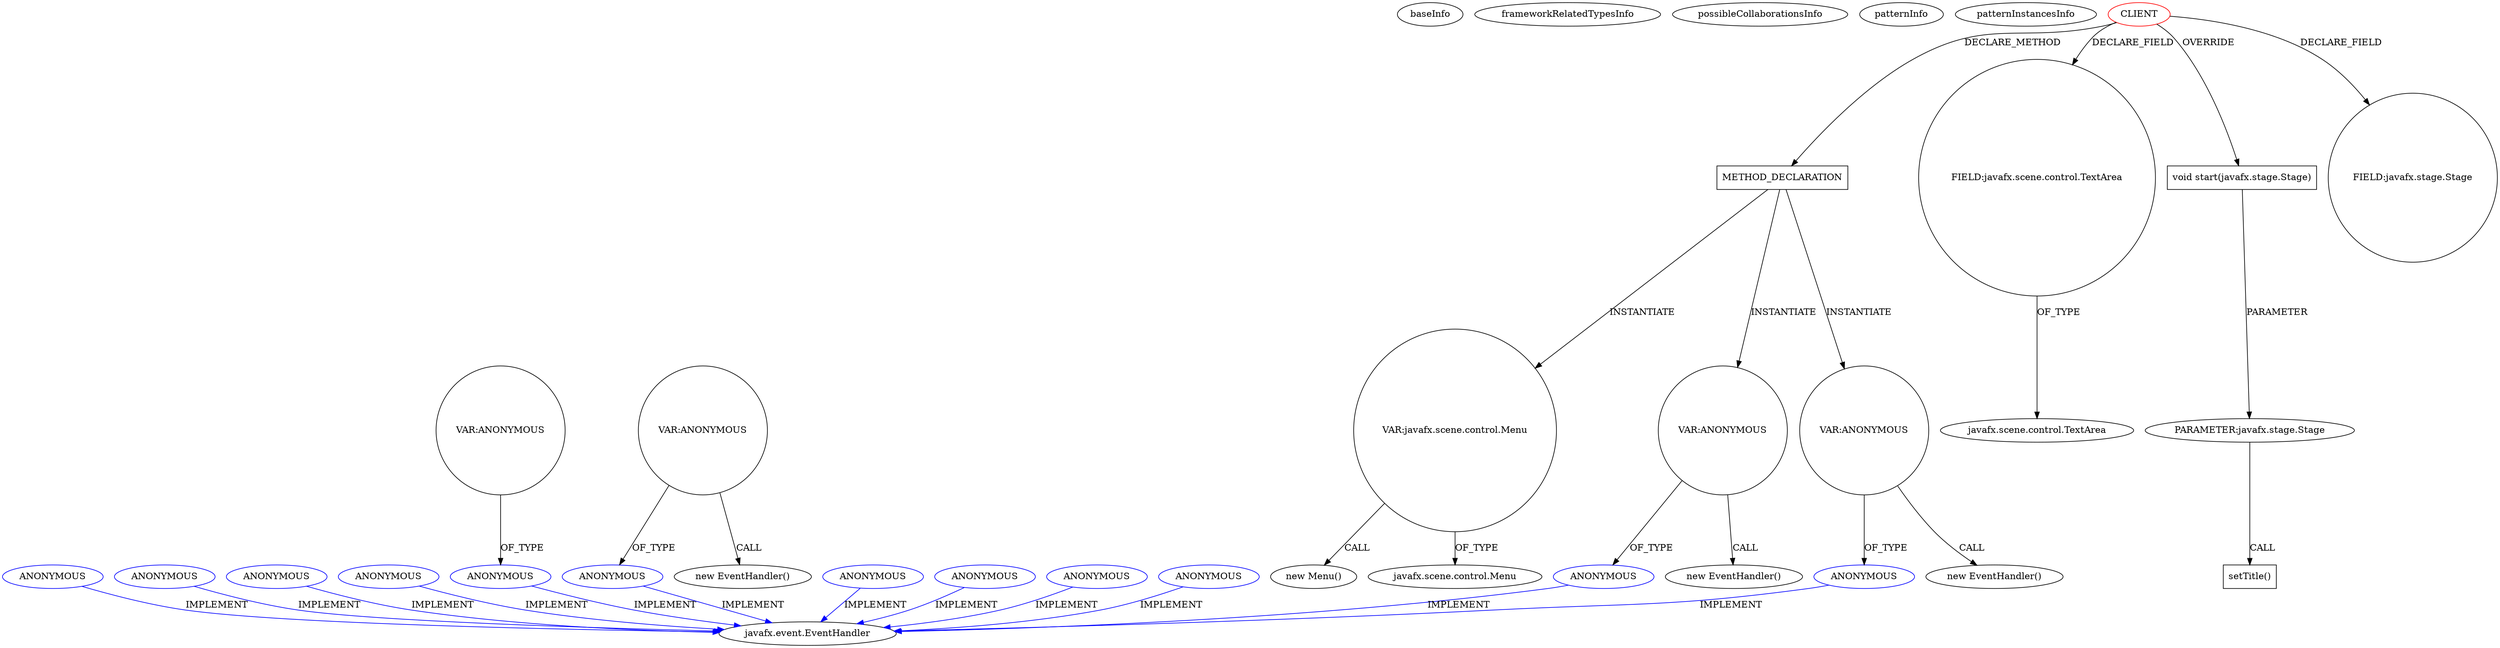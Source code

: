 digraph {
baseInfo[graphId=1820,category="pattern",isAnonymous=false,possibleRelation=false]
frameworkRelatedTypesInfo[]
possibleCollaborationsInfo[]
patternInfo[frequency=2.0,patternRootClient=0]
patternInstancesInfo[0="indysvision-EatWorldEditor~/indysvision-EatWorldEditor/EatWorldEditor-master/src/com/indyvision/eatworld/editor/Main.java~Main~3178",1="Zulukas-IJA~/Zulukas-IJA/IJA-master/src/InsightJournalApplication/GUI.java~GUI~1631"]
636[label="new Menu()",vertexType="CONSTRUCTOR_CALL",isFrameworkType=false]
637[label="VAR:javafx.scene.control.Menu",vertexType="VARIABLE_EXPRESION",isFrameworkType=false,shape=circle]
638[label="javafx.scene.control.Menu",vertexType="FRAMEWORK_CLASS_TYPE",isFrameworkType=false]
629[label="METHOD_DECLARATION",vertexType="CLIENT_METHOD_DECLARATION",isFrameworkType=false,shape=box]
0[label="CLIENT",vertexType="ROOT_CLIENT_CLASS_DECLARATION",isFrameworkType=false,color=red]
6[label="FIELD:javafx.scene.control.TextArea",vertexType="FIELD_DECLARATION",isFrameworkType=false,shape=circle]
24[label="void start(javafx.stage.Stage)",vertexType="OVERRIDING_METHOD_DECLARATION",isFrameworkType=false,shape=box]
25[label="PARAMETER:javafx.stage.Stage",vertexType="PARAMETER_DECLARATION",isFrameworkType=false]
7[label="javafx.scene.control.TextArea",vertexType="FRAMEWORK_CLASS_TYPE",isFrameworkType=false]
2[label="FIELD:javafx.stage.Stage",vertexType="FIELD_DECLARATION",isFrameworkType=false,shape=circle]
28[label="setTitle()",vertexType="INSIDE_CALL",isFrameworkType=false,shape=box]
676[label="VAR:ANONYMOUS",vertexType="VARIABLE_EXPRESION",isFrameworkType=false,shape=circle]
677[label="ANONYMOUS",vertexType="REFERENCE_ANONYMOUS_DECLARATION",isFrameworkType=false,color=blue]
675[label="new EventHandler()",vertexType="CONSTRUCTOR_CALL",isFrameworkType=false]
138[label="javafx.event.EventHandler",vertexType="FRAMEWORK_INTERFACE_TYPE",isFrameworkType=false]
161[label="ANONYMOUS",vertexType="REFERENCE_ANONYMOUS_DECLARATION",isFrameworkType=false,color=blue]
459[label="ANONYMOUS",vertexType="REFERENCE_ANONYMOUS_DECLARATION",isFrameworkType=false,color=blue]
179[label="ANONYMOUS",vertexType="REFERENCE_ANONYMOUS_DECLARATION",isFrameworkType=false,color=blue]
480[label="ANONYMOUS",vertexType="REFERENCE_ANONYMOUS_DECLARATION",isFrameworkType=false,color=blue]
334[label="ANONYMOUS",vertexType="REFERENCE_ANONYMOUS_DECLARATION",isFrameworkType=false,color=blue]
352[label="ANONYMOUS",vertexType="REFERENCE_ANONYMOUS_DECLARATION",isFrameworkType=false,color=blue]
745[label="ANONYMOUS",vertexType="REFERENCE_ANONYMOUS_DECLARATION",isFrameworkType=false,color=blue]
789[label="ANONYMOUS",vertexType="REFERENCE_ANONYMOUS_DECLARATION",isFrameworkType=false,color=blue]
656[label="ANONYMOUS",vertexType="REFERENCE_ANONYMOUS_DECLARATION",isFrameworkType=false,color=blue]
502[label="ANONYMOUS",vertexType="REFERENCE_ANONYMOUS_DECLARATION",isFrameworkType=false,color=blue]
465[label="ANONYMOUS",vertexType="REFERENCE_ANONYMOUS_DECLARATION",isFrameworkType=false,color=blue]
655[label="VAR:ANONYMOUS",vertexType="VARIABLE_EXPRESION",isFrameworkType=false,shape=circle]
654[label="new EventHandler()",vertexType="CONSTRUCTOR_CALL",isFrameworkType=false]
351[label="VAR:ANONYMOUS",vertexType="VARIABLE_EXPRESION",isFrameworkType=false,shape=circle]
350[label="new EventHandler()",vertexType="CONSTRUCTOR_CALL",isFrameworkType=false]
333[label="VAR:ANONYMOUS",vertexType="VARIABLE_EXPRESION",isFrameworkType=false,shape=circle]
25->28[label="CALL"]
161->138[label="IMPLEMENT",color=blue]
24->25[label="PARAMETER"]
465->138[label="IMPLEMENT",color=blue]
637->638[label="OF_TYPE"]
480->138[label="IMPLEMENT",color=blue]
629->637[label="INSTANTIATE"]
352->138[label="IMPLEMENT",color=blue]
351->350[label="CALL"]
0->2[label="DECLARE_FIELD"]
676->677[label="OF_TYPE"]
333->334[label="OF_TYPE"]
179->138[label="IMPLEMENT",color=blue]
629->655[label="INSTANTIATE"]
677->138[label="IMPLEMENT",color=blue]
6->7[label="OF_TYPE"]
676->675[label="CALL"]
459->138[label="IMPLEMENT",color=blue]
0->629[label="DECLARE_METHOD"]
0->6[label="DECLARE_FIELD"]
745->138[label="IMPLEMENT",color=blue]
334->138[label="IMPLEMENT",color=blue]
656->138[label="IMPLEMENT",color=blue]
629->676[label="INSTANTIATE"]
655->656[label="OF_TYPE"]
637->636[label="CALL"]
655->654[label="CALL"]
0->24[label="OVERRIDE"]
502->138[label="IMPLEMENT",color=blue]
351->352[label="OF_TYPE"]
789->138[label="IMPLEMENT",color=blue]
}
